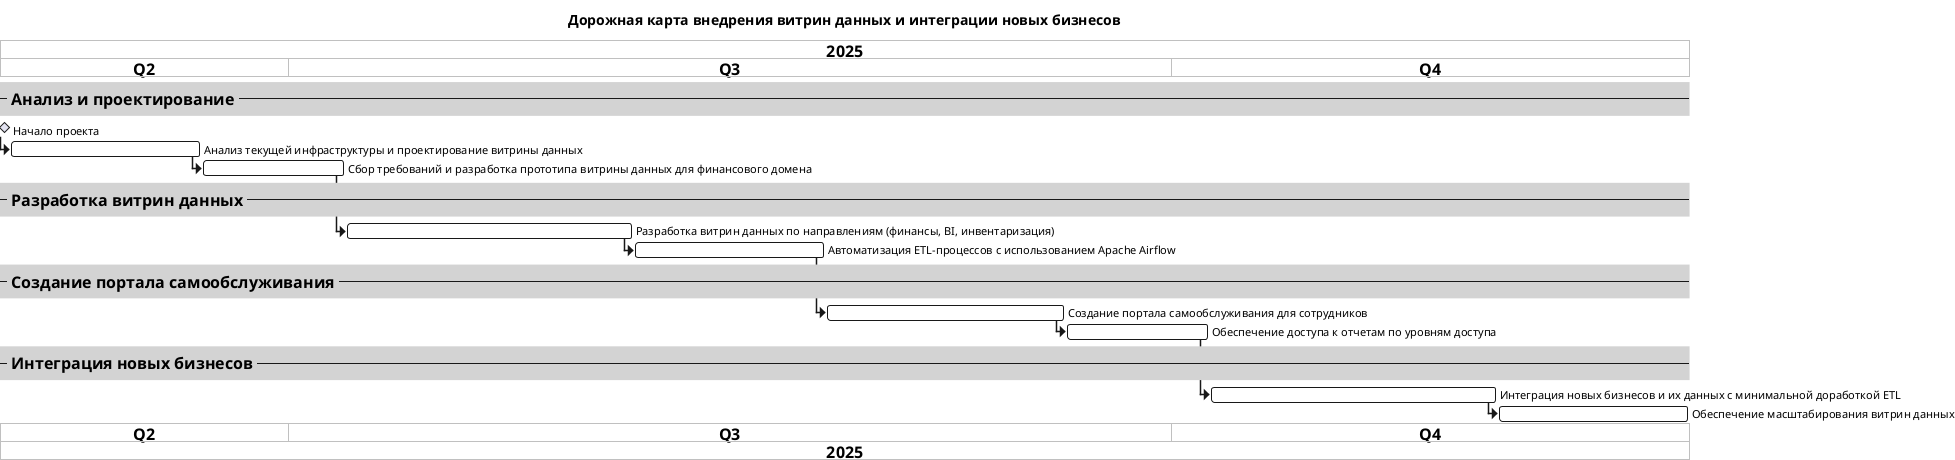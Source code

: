 @startgantt

'!theme superhero-outline
title Дорожная карта внедрения витрин данных и интеграции новых бизнесов

<style>
ganttDiagram {
  timeline {
    FontColor black
    FontStyle bold
    FontSize 16
 }
 task {
    RoundCorner 5
 }
 separator {
         BackgroundColor LightGray
         LineStyle 8.0;3.0
         LineColor Gray
         LineThickness 1.0
         FontSize 16
         FontStyle bold
         FontColor Black
         Margin 5
         Padding 6
     }
}
</style>

language ru
printscale quarterly zoom 15

Project starts the 1st of June 2025

--**Анализ и проектирование**--
[Начало проекта] happens at 1st of June 2025 and is 0% completed
[Анализ текущей инфраструктуры и проектирование витрины данных] starts at 1st June 2025 and requires 20 days and is 0% completed
[Сбор требований и разработка прототипа витрины данных для финансового домена] requires 15 days and is 0% completed

[Начало проекта] --> [Анализ текущей инфраструктуры и проектирование витрины данных]
[Анализ текущей инфраструктуры и проектирование витрины данных] --> [Сбор требований и разработка прототипа витрины данных для финансового домена]

--**Разработка витрин данных**--
[Разработка витрин данных по направлениям (финансы, BI, инвентаризация)] starts at 1st July 2025 and requires 30 days and is 0% completed
[Автоматизация ETL-процессов с использованием Apache Airflow] requires 20 days and is 0% completed

[Сбор требований и разработка прототипа витрины данных для финансового домена] --> [Разработка витрин данных по направлениям (финансы, BI, инвентаризация)]
[Разработка витрин данных по направлениям (финансы, BI, инвентаризация)] --> [Автоматизация ETL-процессов с использованием Apache Airflow]

--**Создание портала самообслуживания**--
[Создание портала самообслуживания для сотрудников] starts at 1st August 2025 and requires 25 days and is 0% completed
[Обеспечение доступа к отчетам по уровням доступа] requires 15 days and is 0% completed

[Автоматизация ETL-процессов с использованием Apache Airflow] --> [Создание портала самообслуживания для сотрудников]
[Создание портала самообслуживания для сотрудников] --> [Обеспечение доступа к отчетам по уровням доступа]

--**Интеграция новых бизнесов**--
[Интеграция новых бизнесов и их данных с минимальной доработкой ETL] starts at 1st September 2025 and requires 30 days and is 0% completed
[Обеспечение масштабирования витрин данных] requires 20 days and is 0% completed

[Обеспечение доступа к отчетам по уровням доступа] --> [Интеграция новых бизнесов и их данных с минимальной доработкой ETL]
[Интеграция новых бизнесов и их данных с минимальной доработкой ETL] --> [Обеспечение масштабирования витрин данных]

@endgantt

